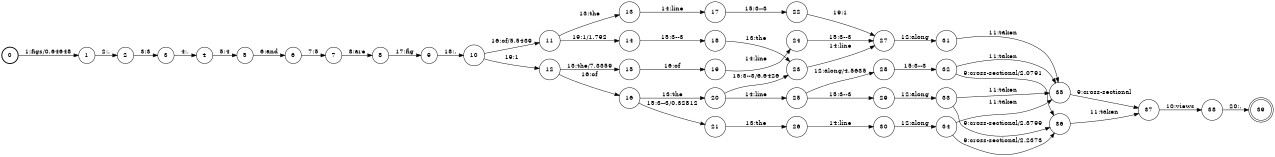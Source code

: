 digraph FST {
rankdir = LR;
size = "8.5,11";
label = "";
center = 1;
orientation = Portrait;
ranksep = "0.4";
nodesep = "0.25";
0 [label = "0", shape = circle, style = bold, fontsize = 14]
	0 -> 1 [label = "1:figs/0.64648", fontsize = 14];
1 [label = "1", shape = circle, style = solid, fontsize = 14]
	1 -> 2 [label = "2:.", fontsize = 14];
2 [label = "2", shape = circle, style = solid, fontsize = 14]
	2 -> 3 [label = "3:3", fontsize = 14];
3 [label = "3", shape = circle, style = solid, fontsize = 14]
	3 -> 4 [label = "4:,", fontsize = 14];
4 [label = "4", shape = circle, style = solid, fontsize = 14]
	4 -> 5 [label = "5:4", fontsize = 14];
5 [label = "5", shape = circle, style = solid, fontsize = 14]
	5 -> 6 [label = "6:and", fontsize = 14];
6 [label = "6", shape = circle, style = solid, fontsize = 14]
	6 -> 7 [label = "7:5", fontsize = 14];
7 [label = "7", shape = circle, style = solid, fontsize = 14]
	7 -> 8 [label = "8:are", fontsize = 14];
8 [label = "8", shape = circle, style = solid, fontsize = 14]
	8 -> 9 [label = "17:fig", fontsize = 14];
9 [label = "9", shape = circle, style = solid, fontsize = 14]
	9 -> 10 [label = "18:.", fontsize = 14];
10 [label = "10", shape = circle, style = solid, fontsize = 14]
	10 -> 11 [label = "16:of/5.5439", fontsize = 14];
	10 -> 12 [label = "19:1", fontsize = 14];
11 [label = "11", shape = circle, style = solid, fontsize = 14]
	11 -> 13 [label = "13:the", fontsize = 14];
	11 -> 14 [label = "19:1/1.792", fontsize = 14];
12 [label = "12", shape = circle, style = solid, fontsize = 14]
	12 -> 15 [label = "13:the/7.3359", fontsize = 14];
	12 -> 16 [label = "16:of", fontsize = 14];
13 [label = "13", shape = circle, style = solid, fontsize = 14]
	13 -> 17 [label = "14:line", fontsize = 14];
14 [label = "14", shape = circle, style = solid, fontsize = 14]
	14 -> 18 [label = "15:3--3", fontsize = 14];
15 [label = "15", shape = circle, style = solid, fontsize = 14]
	15 -> 19 [label = "16:of", fontsize = 14];
16 [label = "16", shape = circle, style = solid, fontsize = 14]
	16 -> 20 [label = "13:the", fontsize = 14];
	16 -> 21 [label = "15:3--3/0.32812", fontsize = 14];
17 [label = "17", shape = circle, style = solid, fontsize = 14]
	17 -> 22 [label = "15:3--3", fontsize = 14];
18 [label = "18", shape = circle, style = solid, fontsize = 14]
	18 -> 23 [label = "13:the", fontsize = 14];
19 [label = "19", shape = circle, style = solid, fontsize = 14]
	19 -> 24 [label = "14:line", fontsize = 14];
20 [label = "20", shape = circle, style = solid, fontsize = 14]
	20 -> 25 [label = "14:line", fontsize = 14];
	20 -> 23 [label = "15:3--3/6.6426", fontsize = 14];
21 [label = "21", shape = circle, style = solid, fontsize = 14]
	21 -> 26 [label = "13:the", fontsize = 14];
22 [label = "22", shape = circle, style = solid, fontsize = 14]
	22 -> 27 [label = "19:1", fontsize = 14];
23 [label = "23", shape = circle, style = solid, fontsize = 14]
	23 -> 27 [label = "14:line", fontsize = 14];
24 [label = "24", shape = circle, style = solid, fontsize = 14]
	24 -> 27 [label = "15:3--3", fontsize = 14];
25 [label = "25", shape = circle, style = solid, fontsize = 14]
	25 -> 28 [label = "12:along/4.5635", fontsize = 14];
	25 -> 29 [label = "15:3--3", fontsize = 14];
26 [label = "26", shape = circle, style = solid, fontsize = 14]
	26 -> 30 [label = "14:line", fontsize = 14];
27 [label = "27", shape = circle, style = solid, fontsize = 14]
	27 -> 31 [label = "12:along", fontsize = 14];
28 [label = "28", shape = circle, style = solid, fontsize = 14]
	28 -> 32 [label = "15:3--3", fontsize = 14];
29 [label = "29", shape = circle, style = solid, fontsize = 14]
	29 -> 33 [label = "12:along", fontsize = 14];
30 [label = "30", shape = circle, style = solid, fontsize = 14]
	30 -> 34 [label = "12:along", fontsize = 14];
31 [label = "31", shape = circle, style = solid, fontsize = 14]
	31 -> 35 [label = "11:taken", fontsize = 14];
32 [label = "32", shape = circle, style = solid, fontsize = 14]
	32 -> 36 [label = "9:cross-sectional/2.0791", fontsize = 14];
	32 -> 35 [label = "11:taken", fontsize = 14];
33 [label = "33", shape = circle, style = solid, fontsize = 14]
	33 -> 36 [label = "9:cross-sectional/2.3799", fontsize = 14];
	33 -> 35 [label = "11:taken", fontsize = 14];
34 [label = "34", shape = circle, style = solid, fontsize = 14]
	34 -> 36 [label = "9:cross-sectional/2.2373", fontsize = 14];
	34 -> 35 [label = "11:taken", fontsize = 14];
35 [label = "35", shape = circle, style = solid, fontsize = 14]
	35 -> 37 [label = "9:cross-sectional", fontsize = 14];
36 [label = "36", shape = circle, style = solid, fontsize = 14]
	36 -> 37 [label = "11:taken", fontsize = 14];
37 [label = "37", shape = circle, style = solid, fontsize = 14]
	37 -> 38 [label = "10:views", fontsize = 14];
38 [label = "38", shape = circle, style = solid, fontsize = 14]
	38 -> 39 [label = "20:.", fontsize = 14];
39 [label = "39", shape = doublecircle, style = solid, fontsize = 14]
}
